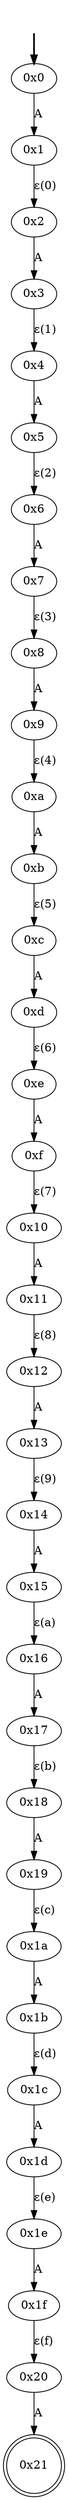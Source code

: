 digraph {
	fake [style=invisible]
	"0x0" [root=true]
	"0x1"
	"0x2"
	"0x3"
	"0x4"
	"0x5"
	"0x6"
	"0x7"
	"0x8"
	"0x9"
	"0xa"
	"0xb"
	"0xc"
	"0xd"
	"0xe"
	"0xf"
	"0x10"
	"0x11"
	"0x12"
	"0x13"
	"0x14"
	"0x15"
	"0x16"
	"0x17"
	"0x18"
	"0x19"
	"0x1a"
	"0x1b"
	"0x1c"
	"0x1d"
	"0x1e"
	"0x1f"
	"0x20"
	"0x21" [shape=doublecircle]
	fake -> "0x0" [style=bold]
	"0x0" -> "0x1" [label=A]
	"0x2" -> "0x3" [label=A]
	"0x1" -> "0x2" [label="ε(0)"]
	"0x4" -> "0x5" [label=A]
	"0x3" -> "0x4" [label="ε(1)"]
	"0x6" -> "0x7" [label=A]
	"0x5" -> "0x6" [label="ε(2)"]
	"0x8" -> "0x9" [label=A]
	"0x7" -> "0x8" [label="ε(3)"]
	"0xa" -> "0xb" [label=A]
	"0x9" -> "0xa" [label="ε(4)"]
	"0xc" -> "0xd" [label=A]
	"0xb" -> "0xc" [label="ε(5)"]
	"0xe" -> "0xf" [label=A]
	"0xd" -> "0xe" [label="ε(6)"]
	"0x10" -> "0x11" [label=A]
	"0xf" -> "0x10" [label="ε(7)"]
	"0x12" -> "0x13" [label=A]
	"0x11" -> "0x12" [label="ε(8)"]
	"0x14" -> "0x15" [label=A]
	"0x13" -> "0x14" [label="ε(9)"]
	"0x16" -> "0x17" [label=A]
	"0x15" -> "0x16" [label="ε(a)"]
	"0x18" -> "0x19" [label=A]
	"0x17" -> "0x18" [label="ε(b)"]
	"0x1a" -> "0x1b" [label=A]
	"0x19" -> "0x1a" [label="ε(c)"]
	"0x1c" -> "0x1d" [label=A]
	"0x1b" -> "0x1c" [label="ε(d)"]
	"0x1e" -> "0x1f" [label=A]
	"0x1d" -> "0x1e" [label="ε(e)"]
	"0x20" -> "0x21" [label=A]
	"0x1f" -> "0x20" [label="ε(f)"]
}
